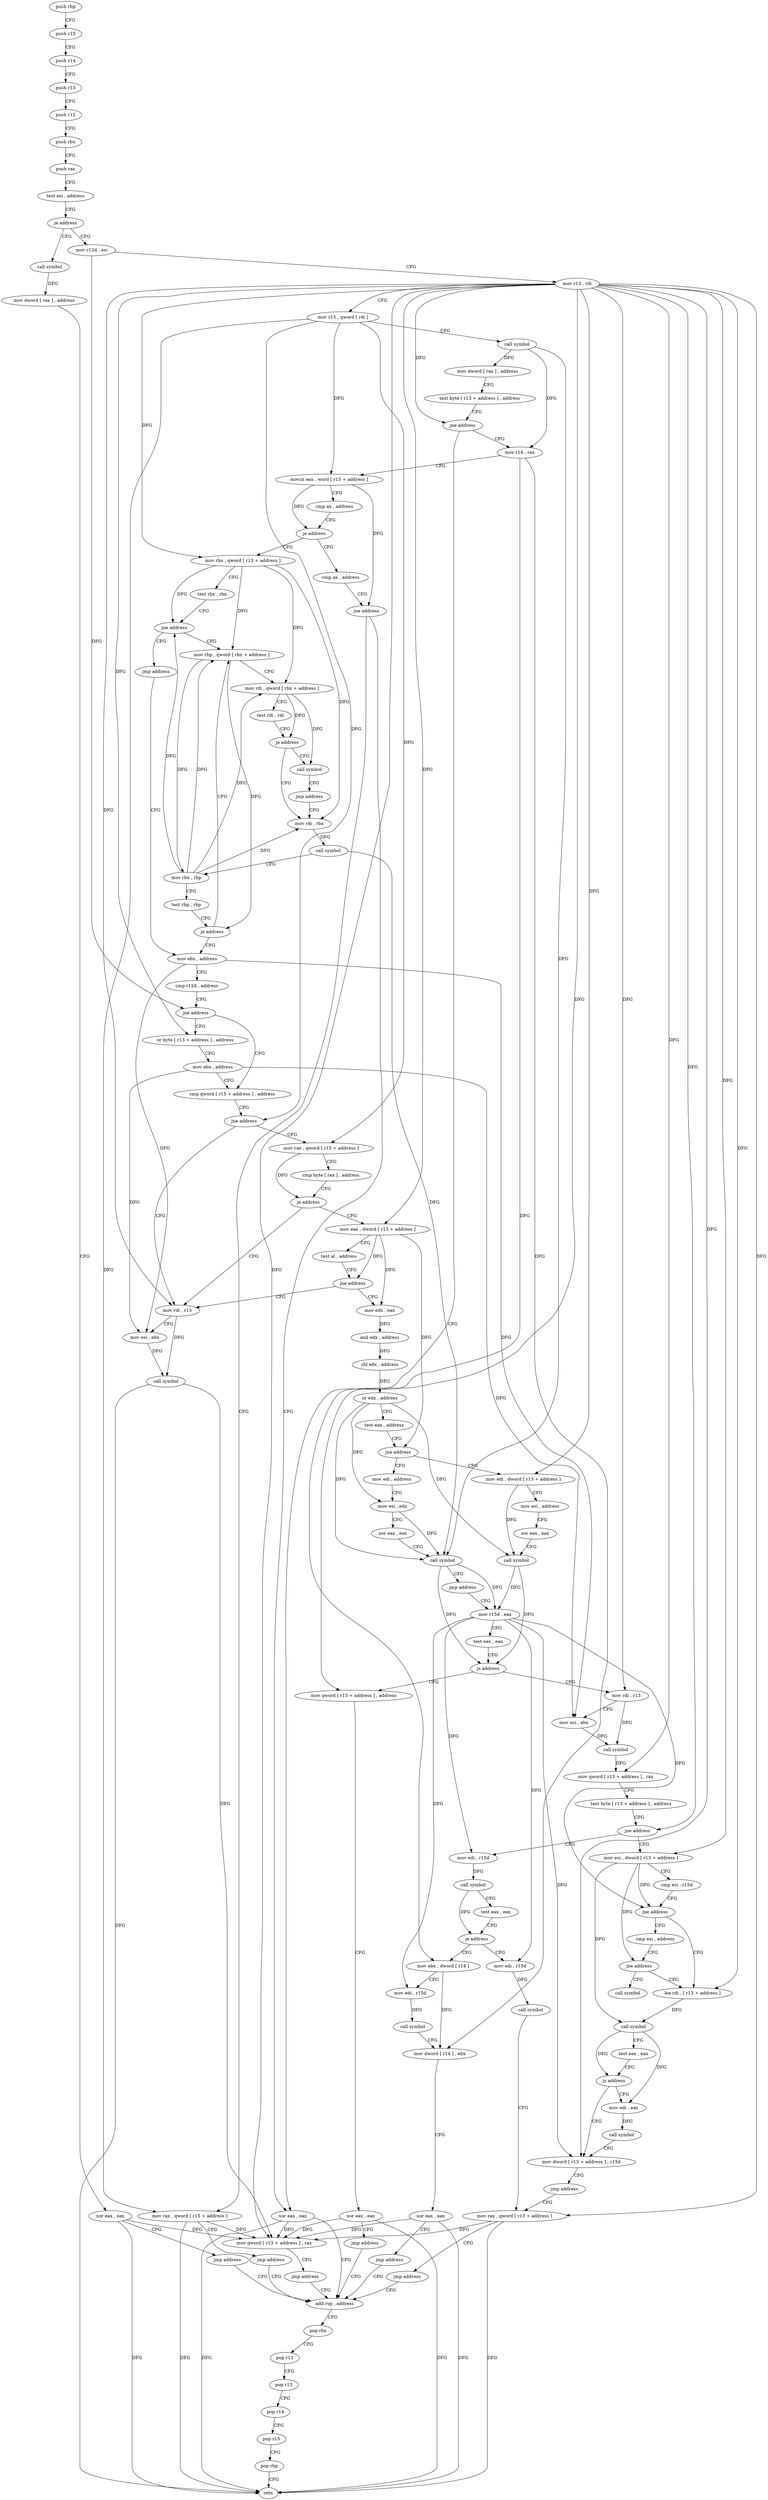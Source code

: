 digraph "func" {
"4274384" [label = "push rbp" ]
"4274385" [label = "push r15" ]
"4274387" [label = "push r14" ]
"4274389" [label = "push r13" ]
"4274391" [label = "push r12" ]
"4274393" [label = "push rbx" ]
"4274394" [label = "push rax" ]
"4274395" [label = "test esi , address" ]
"4274401" [label = "je address" ]
"4274418" [label = "mov r12d , esi" ]
"4274403" [label = "call symbol" ]
"4274421" [label = "mov r13 , rdi" ]
"4274424" [label = "mov r15 , qword [ rdi ]" ]
"4274427" [label = "call symbol" ]
"4274432" [label = "mov dword [ rax ] , address" ]
"4274438" [label = "test byte [ r13 + address ] , address" ]
"4274443" [label = "jne address" ]
"4274471" [label = "xor eax , eax" ]
"4274445" [label = "mov r14 , rax" ]
"4274408" [label = "mov dword [ rax ] , address" ]
"4274414" [label = "xor eax , eax" ]
"4274416" [label = "jmp address" ]
"4274473" [label = "add rsp , address" ]
"4274448" [label = "movzx eax , word [ r15 + address ]" ]
"4274453" [label = "cmp ax , address" ]
"4274457" [label = "je address" ]
"4274488" [label = "mov rbx , qword [ r13 + address ]" ]
"4274459" [label = "cmp ax , address" ]
"4274477" [label = "pop rbx" ]
"4274478" [label = "pop r12" ]
"4274480" [label = "pop r13" ]
"4274482" [label = "pop r14" ]
"4274484" [label = "pop r15" ]
"4274486" [label = "pop rbp" ]
"4274487" [label = "retn" ]
"4274492" [label = "test rbx , rbx" ]
"4274495" [label = "jne address" ]
"4274528" [label = "mov rbp , qword [ rbx + address ]" ]
"4274497" [label = "jmp address" ]
"4274463" [label = "jne address" ]
"4274465" [label = "mov rax , qword [ r15 + address ]" ]
"4274532" [label = "mov rdi , qword [ rbx + address ]" ]
"4274536" [label = "test rdi , rdi" ]
"4274539" [label = "je address" ]
"4274512" [label = "mov rdi , rbx" ]
"4274541" [label = "call symbol" ]
"4274548" [label = "mov ebx , address" ]
"4274469" [label = "jmp address" ]
"4274515" [label = "call symbol" ]
"4274520" [label = "mov rbx , rbp" ]
"4274523" [label = "test rbp , rbp" ]
"4274526" [label = "je address" ]
"4274546" [label = "jmp address" ]
"4274553" [label = "cmp r12d , address" ]
"4274560" [label = "jne address" ]
"4274572" [label = "cmp qword [ r15 + address ] , address" ]
"4274562" [label = "or byte [ r13 + address ] , address" ]
"4274577" [label = "jne address" ]
"4274633" [label = "mov rdi , r13" ]
"4274579" [label = "mov rax , qword [ r15 + address ]" ]
"4274567" [label = "mov ebx , address" ]
"4274636" [label = "mov esi , ebx" ]
"4274638" [label = "call symbol" ]
"4274643" [label = "mov qword [ r13 + address ] , rax" ]
"4274647" [label = "jmp address" ]
"4274583" [label = "cmp byte [ rax ] , address" ]
"4274586" [label = "je address" ]
"4274588" [label = "mov eax , dword [ r13 + address ]" ]
"4274592" [label = "test al , address" ]
"4274594" [label = "jne address" ]
"4274596" [label = "mov edx , eax" ]
"4274598" [label = "and edx , address" ]
"4274601" [label = "shl edx , address" ]
"4274604" [label = "or edx , address" ]
"4274610" [label = "test eax , address" ]
"4274615" [label = "jne address" ]
"4274652" [label = "mov edi , dword [ r13 + address ]" ]
"4274617" [label = "mov edi , address" ]
"4274656" [label = "mov esi , address" ]
"4274661" [label = "xor eax , eax" ]
"4274663" [label = "call symbol" ]
"4274668" [label = "mov r15d , eax" ]
"4274622" [label = "mov esi , edx" ]
"4274624" [label = "xor eax , eax" ]
"4274626" [label = "call symbol" ]
"4274631" [label = "jmp address" ]
"4274729" [label = "mov qword [ r13 + address ] , address" ]
"4274737" [label = "xor eax , eax" ]
"4274739" [label = "jmp address" ]
"4274675" [label = "mov rdi , r13" ]
"4274678" [label = "mov esi , ebx" ]
"4274680" [label = "call symbol" ]
"4274685" [label = "mov qword [ r13 + address ] , rax" ]
"4274689" [label = "test byte [ r13 + address ] , address" ]
"4274694" [label = "jne address" ]
"4274744" [label = "mov esi , dword [ r13 + address ]" ]
"4274696" [label = "mov edi , r15d" ]
"4274671" [label = "test eax , eax" ]
"4274673" [label = "js address" ]
"4274748" [label = "cmp esi , r15d" ]
"4274751" [label = "jne address" ]
"4274758" [label = "lea rdi , [ r13 + address ]" ]
"4274753" [label = "cmp esi , address" ]
"4274699" [label = "call symbol" ]
"4274704" [label = "test eax , eax" ]
"4274706" [label = "je address" ]
"4274784" [label = "mov edi , r15d" ]
"4274708" [label = "mov ebx , dword [ r14 ]" ]
"4274762" [label = "call symbol" ]
"4274767" [label = "test eax , eax" ]
"4274769" [label = "js address" ]
"4274778" [label = "mov dword [ r13 + address ] , r15d" ]
"4274771" [label = "mov edi , eax" ]
"4274756" [label = "jne address" ]
"4274801" [label = "call symbol" ]
"4274787" [label = "call symbol" ]
"4274792" [label = "mov rax , qword [ r13 + address ]" ]
"4274711" [label = "mov edi , r15d" ]
"4274714" [label = "call symbol" ]
"4274719" [label = "mov dword [ r14 ] , ebx" ]
"4274722" [label = "xor eax , eax" ]
"4274724" [label = "jmp address" ]
"4274782" [label = "jmp address" ]
"4274773" [label = "call symbol" ]
"4274796" [label = "jmp address" ]
"4274384" -> "4274385" [ label = "CFG" ]
"4274385" -> "4274387" [ label = "CFG" ]
"4274387" -> "4274389" [ label = "CFG" ]
"4274389" -> "4274391" [ label = "CFG" ]
"4274391" -> "4274393" [ label = "CFG" ]
"4274393" -> "4274394" [ label = "CFG" ]
"4274394" -> "4274395" [ label = "CFG" ]
"4274395" -> "4274401" [ label = "CFG" ]
"4274401" -> "4274418" [ label = "CFG" ]
"4274401" -> "4274403" [ label = "CFG" ]
"4274418" -> "4274421" [ label = "CFG" ]
"4274418" -> "4274560" [ label = "DFG" ]
"4274403" -> "4274408" [ label = "DFG" ]
"4274421" -> "4274424" [ label = "CFG" ]
"4274421" -> "4274443" [ label = "DFG" ]
"4274421" -> "4274488" [ label = "DFG" ]
"4274421" -> "4274562" [ label = "DFG" ]
"4274421" -> "4274633" [ label = "DFG" ]
"4274421" -> "4274643" [ label = "DFG" ]
"4274421" -> "4274588" [ label = "DFG" ]
"4274421" -> "4274652" [ label = "DFG" ]
"4274421" -> "4274729" [ label = "DFG" ]
"4274421" -> "4274675" [ label = "DFG" ]
"4274421" -> "4274685" [ label = "DFG" ]
"4274421" -> "4274694" [ label = "DFG" ]
"4274421" -> "4274744" [ label = "DFG" ]
"4274421" -> "4274758" [ label = "DFG" ]
"4274421" -> "4274778" [ label = "DFG" ]
"4274421" -> "4274792" [ label = "DFG" ]
"4274424" -> "4274427" [ label = "CFG" ]
"4274424" -> "4274448" [ label = "DFG" ]
"4274424" -> "4274465" [ label = "DFG" ]
"4274424" -> "4274577" [ label = "DFG" ]
"4274424" -> "4274579" [ label = "DFG" ]
"4274427" -> "4274432" [ label = "DFG" ]
"4274427" -> "4274445" [ label = "DFG" ]
"4274427" -> "4274626" [ label = "DFG" ]
"4274432" -> "4274438" [ label = "CFG" ]
"4274438" -> "4274443" [ label = "CFG" ]
"4274443" -> "4274471" [ label = "CFG" ]
"4274443" -> "4274445" [ label = "CFG" ]
"4274471" -> "4274473" [ label = "CFG" ]
"4274471" -> "4274487" [ label = "DFG" ]
"4274471" -> "4274643" [ label = "DFG" ]
"4274445" -> "4274448" [ label = "CFG" ]
"4274445" -> "4274708" [ label = "DFG" ]
"4274445" -> "4274719" [ label = "DFG" ]
"4274408" -> "4274414" [ label = "CFG" ]
"4274414" -> "4274416" [ label = "CFG" ]
"4274414" -> "4274487" [ label = "DFG" ]
"4274414" -> "4274643" [ label = "DFG" ]
"4274416" -> "4274473" [ label = "CFG" ]
"4274473" -> "4274477" [ label = "CFG" ]
"4274448" -> "4274453" [ label = "CFG" ]
"4274448" -> "4274457" [ label = "DFG" ]
"4274448" -> "4274463" [ label = "DFG" ]
"4274453" -> "4274457" [ label = "CFG" ]
"4274457" -> "4274488" [ label = "CFG" ]
"4274457" -> "4274459" [ label = "CFG" ]
"4274488" -> "4274492" [ label = "CFG" ]
"4274488" -> "4274495" [ label = "DFG" ]
"4274488" -> "4274528" [ label = "DFG" ]
"4274488" -> "4274532" [ label = "DFG" ]
"4274488" -> "4274512" [ label = "DFG" ]
"4274459" -> "4274463" [ label = "CFG" ]
"4274477" -> "4274478" [ label = "CFG" ]
"4274478" -> "4274480" [ label = "CFG" ]
"4274480" -> "4274482" [ label = "CFG" ]
"4274482" -> "4274484" [ label = "CFG" ]
"4274484" -> "4274486" [ label = "CFG" ]
"4274486" -> "4274487" [ label = "CFG" ]
"4274492" -> "4274495" [ label = "CFG" ]
"4274495" -> "4274528" [ label = "CFG" ]
"4274495" -> "4274497" [ label = "CFG" ]
"4274528" -> "4274532" [ label = "CFG" ]
"4274528" -> "4274520" [ label = "DFG" ]
"4274528" -> "4274526" [ label = "DFG" ]
"4274497" -> "4274548" [ label = "CFG" ]
"4274463" -> "4274471" [ label = "CFG" ]
"4274463" -> "4274465" [ label = "CFG" ]
"4274465" -> "4274469" [ label = "CFG" ]
"4274465" -> "4274487" [ label = "DFG" ]
"4274465" -> "4274643" [ label = "DFG" ]
"4274532" -> "4274536" [ label = "CFG" ]
"4274532" -> "4274539" [ label = "DFG" ]
"4274532" -> "4274541" [ label = "DFG" ]
"4274536" -> "4274539" [ label = "CFG" ]
"4274539" -> "4274512" [ label = "CFG" ]
"4274539" -> "4274541" [ label = "CFG" ]
"4274512" -> "4274515" [ label = "DFG" ]
"4274541" -> "4274546" [ label = "CFG" ]
"4274548" -> "4274553" [ label = "CFG" ]
"4274548" -> "4274636" [ label = "DFG" ]
"4274548" -> "4274678" [ label = "DFG" ]
"4274469" -> "4274473" [ label = "CFG" ]
"4274515" -> "4274520" [ label = "CFG" ]
"4274515" -> "4274626" [ label = "DFG" ]
"4274520" -> "4274523" [ label = "CFG" ]
"4274520" -> "4274495" [ label = "DFG" ]
"4274520" -> "4274528" [ label = "DFG" ]
"4274520" -> "4274532" [ label = "DFG" ]
"4274520" -> "4274512" [ label = "DFG" ]
"4274523" -> "4274526" [ label = "CFG" ]
"4274526" -> "4274548" [ label = "CFG" ]
"4274526" -> "4274528" [ label = "CFG" ]
"4274546" -> "4274512" [ label = "CFG" ]
"4274553" -> "4274560" [ label = "CFG" ]
"4274560" -> "4274572" [ label = "CFG" ]
"4274560" -> "4274562" [ label = "CFG" ]
"4274572" -> "4274577" [ label = "CFG" ]
"4274562" -> "4274567" [ label = "CFG" ]
"4274577" -> "4274633" [ label = "CFG" ]
"4274577" -> "4274579" [ label = "CFG" ]
"4274633" -> "4274636" [ label = "CFG" ]
"4274633" -> "4274638" [ label = "DFG" ]
"4274579" -> "4274583" [ label = "CFG" ]
"4274579" -> "4274586" [ label = "DFG" ]
"4274567" -> "4274572" [ label = "CFG" ]
"4274567" -> "4274636" [ label = "DFG" ]
"4274567" -> "4274678" [ label = "DFG" ]
"4274636" -> "4274638" [ label = "DFG" ]
"4274638" -> "4274643" [ label = "DFG" ]
"4274638" -> "4274487" [ label = "DFG" ]
"4274643" -> "4274647" [ label = "CFG" ]
"4274647" -> "4274473" [ label = "CFG" ]
"4274583" -> "4274586" [ label = "CFG" ]
"4274586" -> "4274633" [ label = "CFG" ]
"4274586" -> "4274588" [ label = "CFG" ]
"4274588" -> "4274592" [ label = "CFG" ]
"4274588" -> "4274594" [ label = "DFG" ]
"4274588" -> "4274596" [ label = "DFG" ]
"4274588" -> "4274615" [ label = "DFG" ]
"4274592" -> "4274594" [ label = "CFG" ]
"4274594" -> "4274633" [ label = "CFG" ]
"4274594" -> "4274596" [ label = "CFG" ]
"4274596" -> "4274598" [ label = "DFG" ]
"4274598" -> "4274601" [ label = "DFG" ]
"4274601" -> "4274604" [ label = "DFG" ]
"4274604" -> "4274610" [ label = "CFG" ]
"4274604" -> "4274663" [ label = "DFG" ]
"4274604" -> "4274622" [ label = "DFG" ]
"4274604" -> "4274626" [ label = "DFG" ]
"4274610" -> "4274615" [ label = "CFG" ]
"4274615" -> "4274652" [ label = "CFG" ]
"4274615" -> "4274617" [ label = "CFG" ]
"4274652" -> "4274656" [ label = "CFG" ]
"4274652" -> "4274663" [ label = "DFG" ]
"4274617" -> "4274622" [ label = "CFG" ]
"4274656" -> "4274661" [ label = "CFG" ]
"4274661" -> "4274663" [ label = "CFG" ]
"4274663" -> "4274668" [ label = "DFG" ]
"4274663" -> "4274673" [ label = "DFG" ]
"4274668" -> "4274671" [ label = "CFG" ]
"4274668" -> "4274751" [ label = "DFG" ]
"4274668" -> "4274696" [ label = "DFG" ]
"4274668" -> "4274784" [ label = "DFG" ]
"4274668" -> "4274711" [ label = "DFG" ]
"4274668" -> "4274778" [ label = "DFG" ]
"4274622" -> "4274624" [ label = "CFG" ]
"4274622" -> "4274626" [ label = "DFG" ]
"4274624" -> "4274626" [ label = "CFG" ]
"4274626" -> "4274631" [ label = "CFG" ]
"4274626" -> "4274668" [ label = "DFG" ]
"4274626" -> "4274673" [ label = "DFG" ]
"4274631" -> "4274668" [ label = "CFG" ]
"4274729" -> "4274737" [ label = "CFG" ]
"4274737" -> "4274739" [ label = "CFG" ]
"4274737" -> "4274643" [ label = "DFG" ]
"4274737" -> "4274487" [ label = "DFG" ]
"4274739" -> "4274473" [ label = "CFG" ]
"4274675" -> "4274678" [ label = "CFG" ]
"4274675" -> "4274680" [ label = "DFG" ]
"4274678" -> "4274680" [ label = "DFG" ]
"4274680" -> "4274685" [ label = "DFG" ]
"4274685" -> "4274689" [ label = "CFG" ]
"4274689" -> "4274694" [ label = "CFG" ]
"4274694" -> "4274744" [ label = "CFG" ]
"4274694" -> "4274696" [ label = "CFG" ]
"4274744" -> "4274748" [ label = "CFG" ]
"4274744" -> "4274751" [ label = "DFG" ]
"4274744" -> "4274762" [ label = "DFG" ]
"4274744" -> "4274756" [ label = "DFG" ]
"4274696" -> "4274699" [ label = "DFG" ]
"4274671" -> "4274673" [ label = "CFG" ]
"4274673" -> "4274729" [ label = "CFG" ]
"4274673" -> "4274675" [ label = "CFG" ]
"4274748" -> "4274751" [ label = "CFG" ]
"4274751" -> "4274758" [ label = "CFG" ]
"4274751" -> "4274753" [ label = "CFG" ]
"4274758" -> "4274762" [ label = "DFG" ]
"4274753" -> "4274756" [ label = "CFG" ]
"4274699" -> "4274704" [ label = "CFG" ]
"4274699" -> "4274706" [ label = "DFG" ]
"4274704" -> "4274706" [ label = "CFG" ]
"4274706" -> "4274784" [ label = "CFG" ]
"4274706" -> "4274708" [ label = "CFG" ]
"4274784" -> "4274787" [ label = "DFG" ]
"4274708" -> "4274711" [ label = "CFG" ]
"4274708" -> "4274719" [ label = "DFG" ]
"4274762" -> "4274767" [ label = "CFG" ]
"4274762" -> "4274769" [ label = "DFG" ]
"4274762" -> "4274771" [ label = "DFG" ]
"4274767" -> "4274769" [ label = "CFG" ]
"4274769" -> "4274778" [ label = "CFG" ]
"4274769" -> "4274771" [ label = "CFG" ]
"4274778" -> "4274782" [ label = "CFG" ]
"4274771" -> "4274773" [ label = "DFG" ]
"4274756" -> "4274801" [ label = "CFG" ]
"4274756" -> "4274758" [ label = "CFG" ]
"4274787" -> "4274792" [ label = "CFG" ]
"4274792" -> "4274796" [ label = "CFG" ]
"4274792" -> "4274643" [ label = "DFG" ]
"4274792" -> "4274487" [ label = "DFG" ]
"4274711" -> "4274714" [ label = "DFG" ]
"4274714" -> "4274719" [ label = "CFG" ]
"4274719" -> "4274722" [ label = "CFG" ]
"4274722" -> "4274724" [ label = "CFG" ]
"4274722" -> "4274643" [ label = "DFG" ]
"4274722" -> "4274487" [ label = "DFG" ]
"4274724" -> "4274473" [ label = "CFG" ]
"4274782" -> "4274792" [ label = "CFG" ]
"4274773" -> "4274778" [ label = "CFG" ]
"4274796" -> "4274473" [ label = "CFG" ]
}
